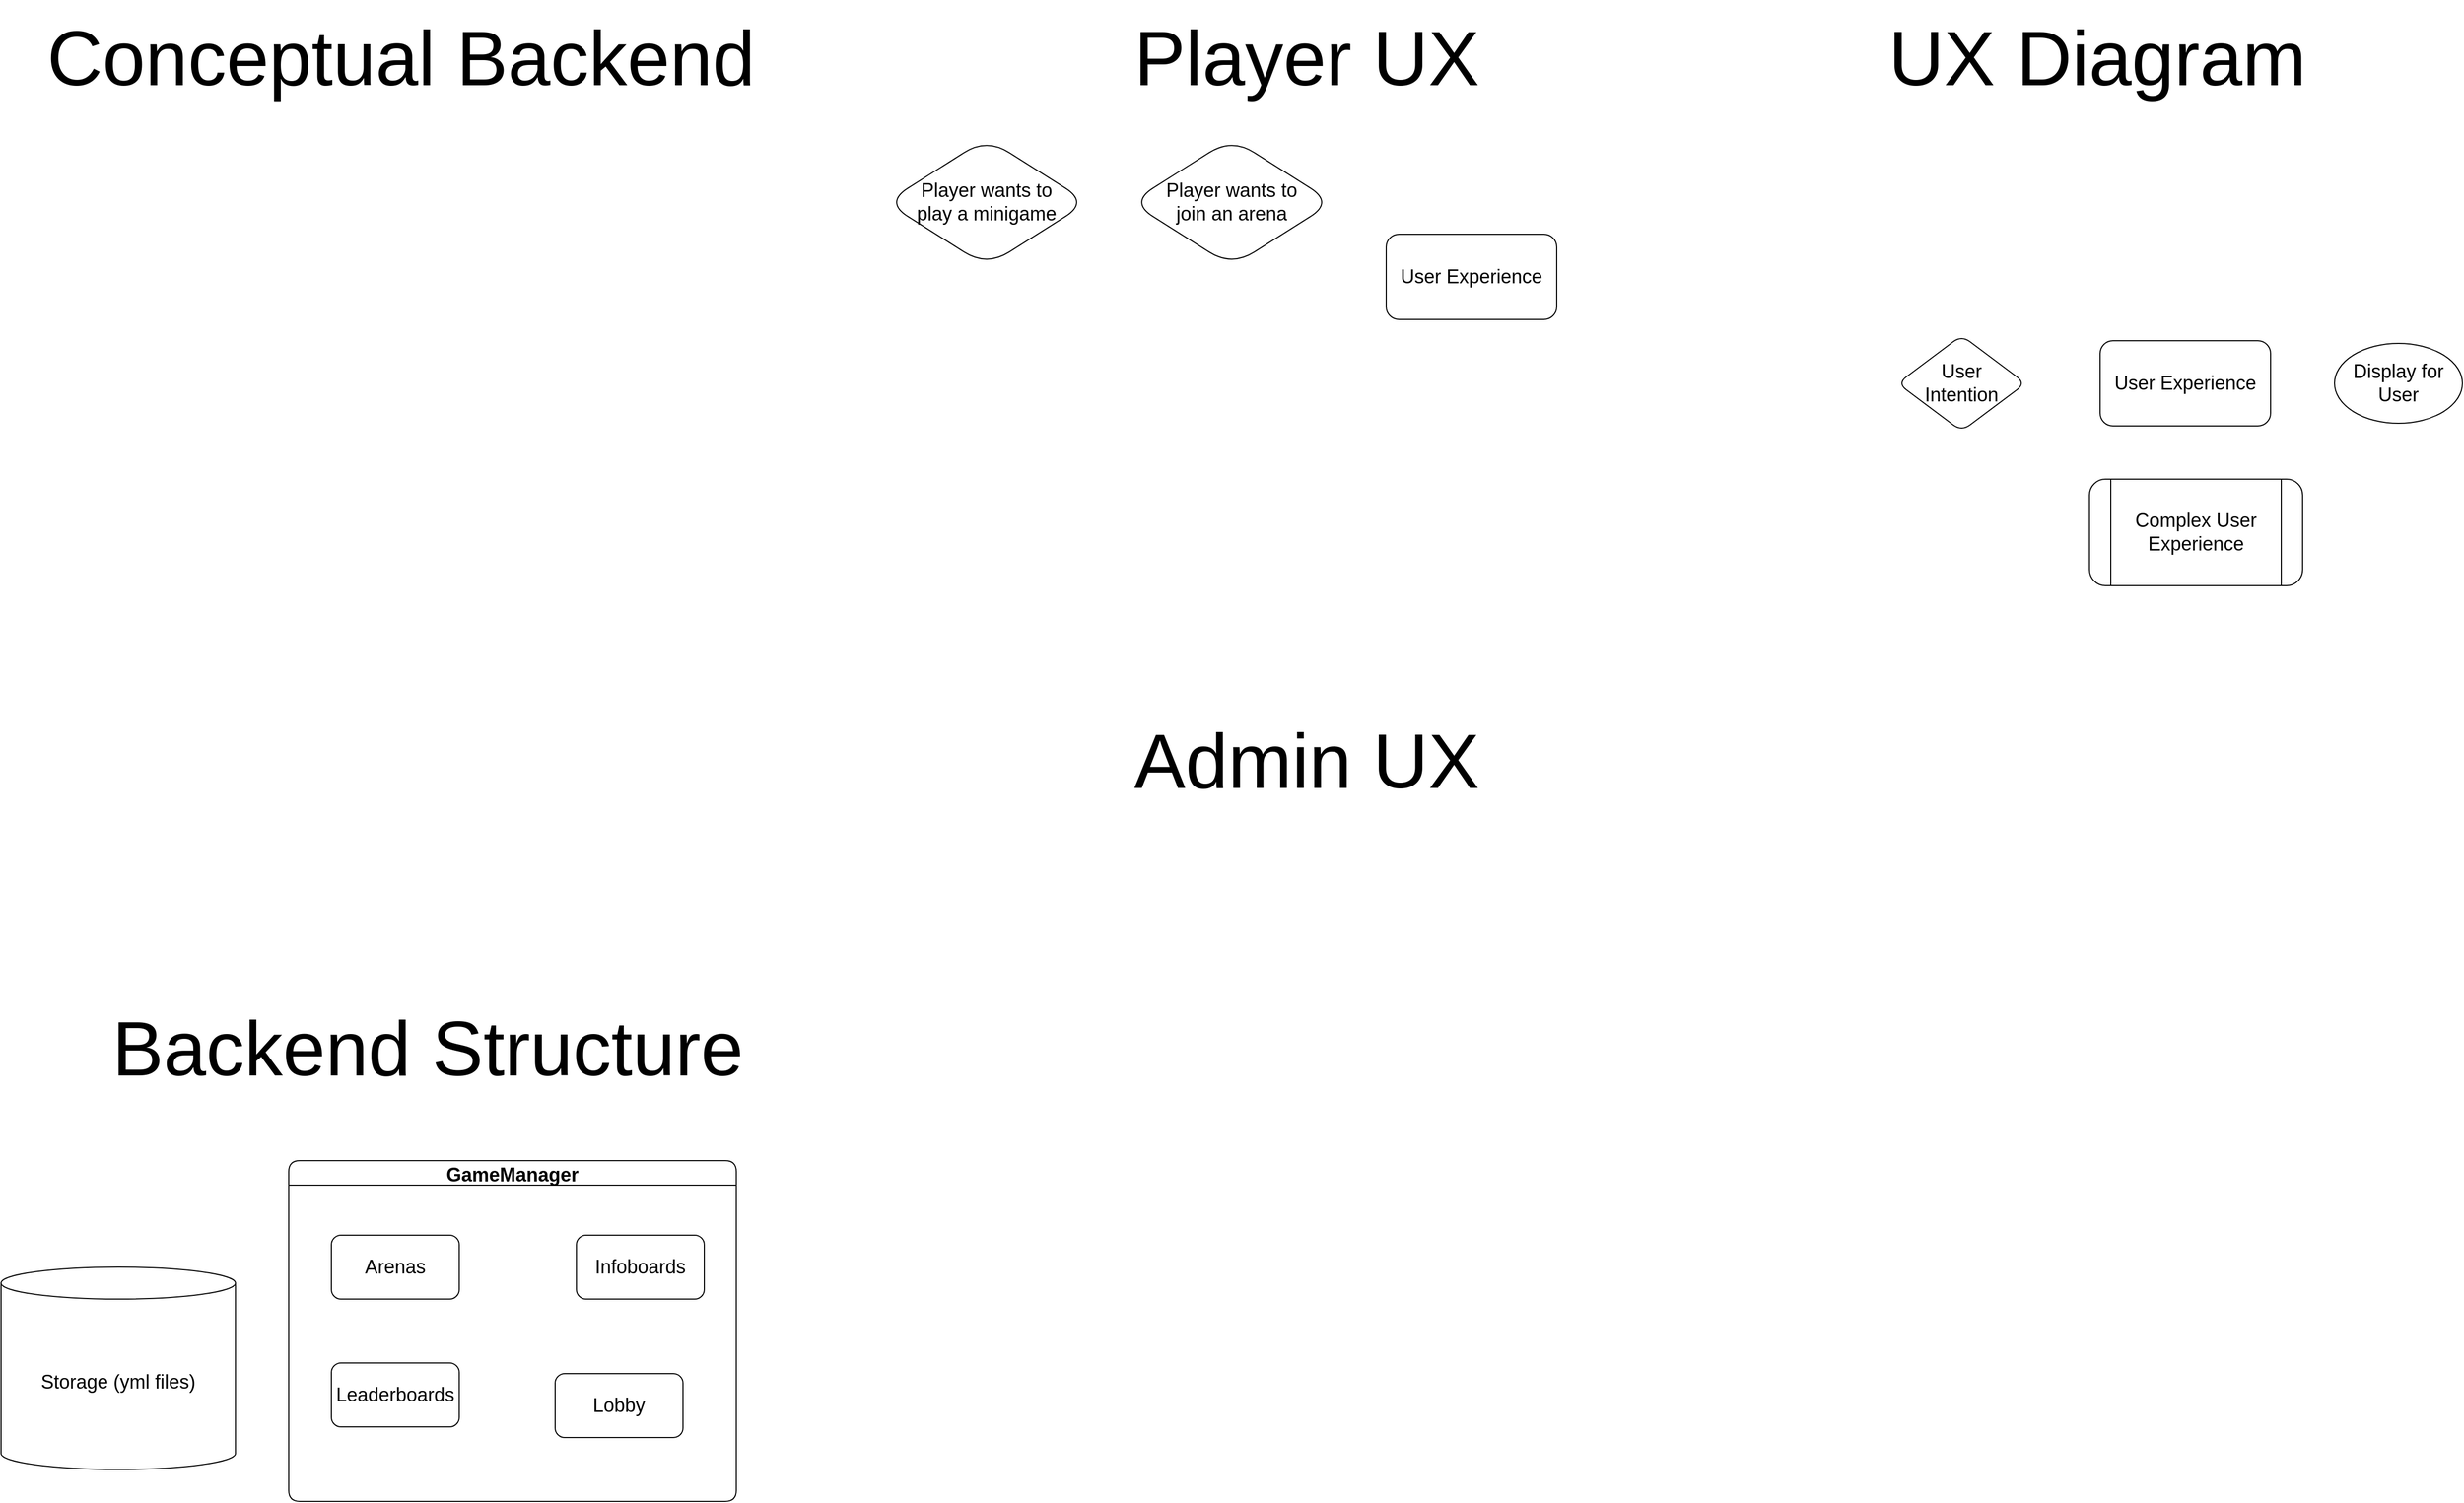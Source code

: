 <mxfile version="14.9.6" type="device"><diagram id="zrHSf1hu6TEnrwqE8Ne3" name="Page-1"><mxGraphModel dx="1463" dy="903" grid="1" gridSize="10" guides="1" tooltips="1" connect="1" arrows="1" fold="1" page="1" pageScale="1" pageWidth="850" pageHeight="1100" math="0" shadow="0"><root><mxCell id="0"/><mxCell id="1" parent="0"/><mxCell id="VaxEZ96pxwuAaHh8Hw87-1" value="Backend Structure" style="text;html=1;strokeColor=none;fillColor=none;align=center;verticalAlign=middle;whiteSpace=wrap;rounded=0;fontSize=72;" parent="1" vertex="1"><mxGeometry x="133" y="970" width="635" height="110" as="geometry"/></mxCell><mxCell id="VaxEZ96pxwuAaHh8Hw87-3" value="GameManager" style="swimlane;fontSize=18;rounded=1;" parent="1" vertex="1"><mxGeometry x="320" y="1130" width="420" height="320" as="geometry"/></mxCell><mxCell id="VaxEZ96pxwuAaHh8Hw87-4" value="Arenas" style="rounded=1;whiteSpace=wrap;html=1;fontSize=18;" parent="VaxEZ96pxwuAaHh8Hw87-3" vertex="1"><mxGeometry x="40" y="70" width="120" height="60" as="geometry"/></mxCell><mxCell id="VaxEZ96pxwuAaHh8Hw87-5" value="Infoboards" style="rounded=1;whiteSpace=wrap;html=1;fontSize=18;" parent="VaxEZ96pxwuAaHh8Hw87-3" vertex="1"><mxGeometry x="270" y="70" width="120" height="60" as="geometry"/></mxCell><mxCell id="VaxEZ96pxwuAaHh8Hw87-6" value="Leaderboards" style="rounded=1;whiteSpace=wrap;html=1;fontSize=18;" parent="VaxEZ96pxwuAaHh8Hw87-3" vertex="1"><mxGeometry x="40" y="190" width="120" height="60" as="geometry"/></mxCell><mxCell id="VaxEZ96pxwuAaHh8Hw87-7" value="Lobby" style="rounded=1;whiteSpace=wrap;html=1;fontSize=18;" parent="VaxEZ96pxwuAaHh8Hw87-3" vertex="1"><mxGeometry x="250" y="200" width="120" height="60" as="geometry"/></mxCell><mxCell id="VaxEZ96pxwuAaHh8Hw87-8" value="Storage (yml files)" style="shape=cylinder3;whiteSpace=wrap;html=1;boundedLbl=1;backgroundOutline=1;size=15;rounded=1;fontSize=18;" parent="1" vertex="1"><mxGeometry x="50" y="1230" width="220" height="190" as="geometry"/></mxCell><mxCell id="OSuwvKhs9wMnlzA21uQu-1" value="Player UX" style="text;html=1;strokeColor=none;fillColor=none;align=center;verticalAlign=middle;whiteSpace=wrap;rounded=0;fontSize=72;" vertex="1" parent="1"><mxGeometry x="958" y="40" width="635" height="110" as="geometry"/></mxCell><mxCell id="OSuwvKhs9wMnlzA21uQu-2" value="Admin UX" style="text;html=1;strokeColor=none;fillColor=none;align=center;verticalAlign=middle;whiteSpace=wrap;rounded=0;fontSize=72;" vertex="1" parent="1"><mxGeometry x="958" y="700" width="635" height="110" as="geometry"/></mxCell><mxCell id="OSuwvKhs9wMnlzA21uQu-3" value="Conceptual Backend" style="text;html=1;strokeColor=none;fillColor=none;align=center;verticalAlign=middle;whiteSpace=wrap;rounded=0;fontSize=72;" vertex="1" parent="1"><mxGeometry x="83" y="40" width="685" height="110" as="geometry"/></mxCell><mxCell id="OSuwvKhs9wMnlzA21uQu-4" value="UX Diagram" style="text;html=1;strokeColor=none;fillColor=none;align=center;verticalAlign=middle;whiteSpace=wrap;rounded=0;fontSize=72;" vertex="1" parent="1"><mxGeometry x="1700" y="40" width="635" height="110" as="geometry"/></mxCell><mxCell id="OSuwvKhs9wMnlzA21uQu-5" value="User&lt;br&gt;Intention" style="rhombus;whiteSpace=wrap;html=1;rounded=1;fontSize=18;" vertex="1" parent="1"><mxGeometry x="1830" y="355" width="120" height="90" as="geometry"/></mxCell><mxCell id="OSuwvKhs9wMnlzA21uQu-6" value="Display for User" style="ellipse;whiteSpace=wrap;html=1;rounded=1;fontSize=18;" vertex="1" parent="1"><mxGeometry x="2240" y="362.5" width="120" height="75" as="geometry"/></mxCell><mxCell id="OSuwvKhs9wMnlzA21uQu-7" value="User Experience" style="rounded=1;whiteSpace=wrap;html=1;fontSize=18;" vertex="1" parent="1"><mxGeometry x="2020" y="360" width="160" height="80" as="geometry"/></mxCell><mxCell id="OSuwvKhs9wMnlzA21uQu-8" value="Complex User Experience" style="shape=process;whiteSpace=wrap;html=1;backgroundOutline=1;rounded=1;fontSize=18;" vertex="1" parent="1"><mxGeometry x="2010" y="490" width="200" height="100" as="geometry"/></mxCell><mxCell id="OSuwvKhs9wMnlzA21uQu-9" value="Player wants to play a minigame" style="rhombus;whiteSpace=wrap;html=1;rounded=1;fontSize=18;spacing=30;arcSize=50;" vertex="1" parent="1"><mxGeometry x="880" y="170" width="190" height="120" as="geometry"/></mxCell><mxCell id="OSuwvKhs9wMnlzA21uQu-10" value="Player wants to join an arena" style="rhombus;whiteSpace=wrap;html=1;rounded=1;fontSize=18;spacing=30;arcSize=50;" vertex="1" parent="1"><mxGeometry x="1110" y="170" width="190" height="120" as="geometry"/></mxCell><mxCell id="OSuwvKhs9wMnlzA21uQu-11" value="User Experience" style="rounded=1;whiteSpace=wrap;html=1;fontSize=18;" vertex="1" parent="1"><mxGeometry x="1350" y="260" width="160" height="80" as="geometry"/></mxCell></root></mxGraphModel></diagram></mxfile>